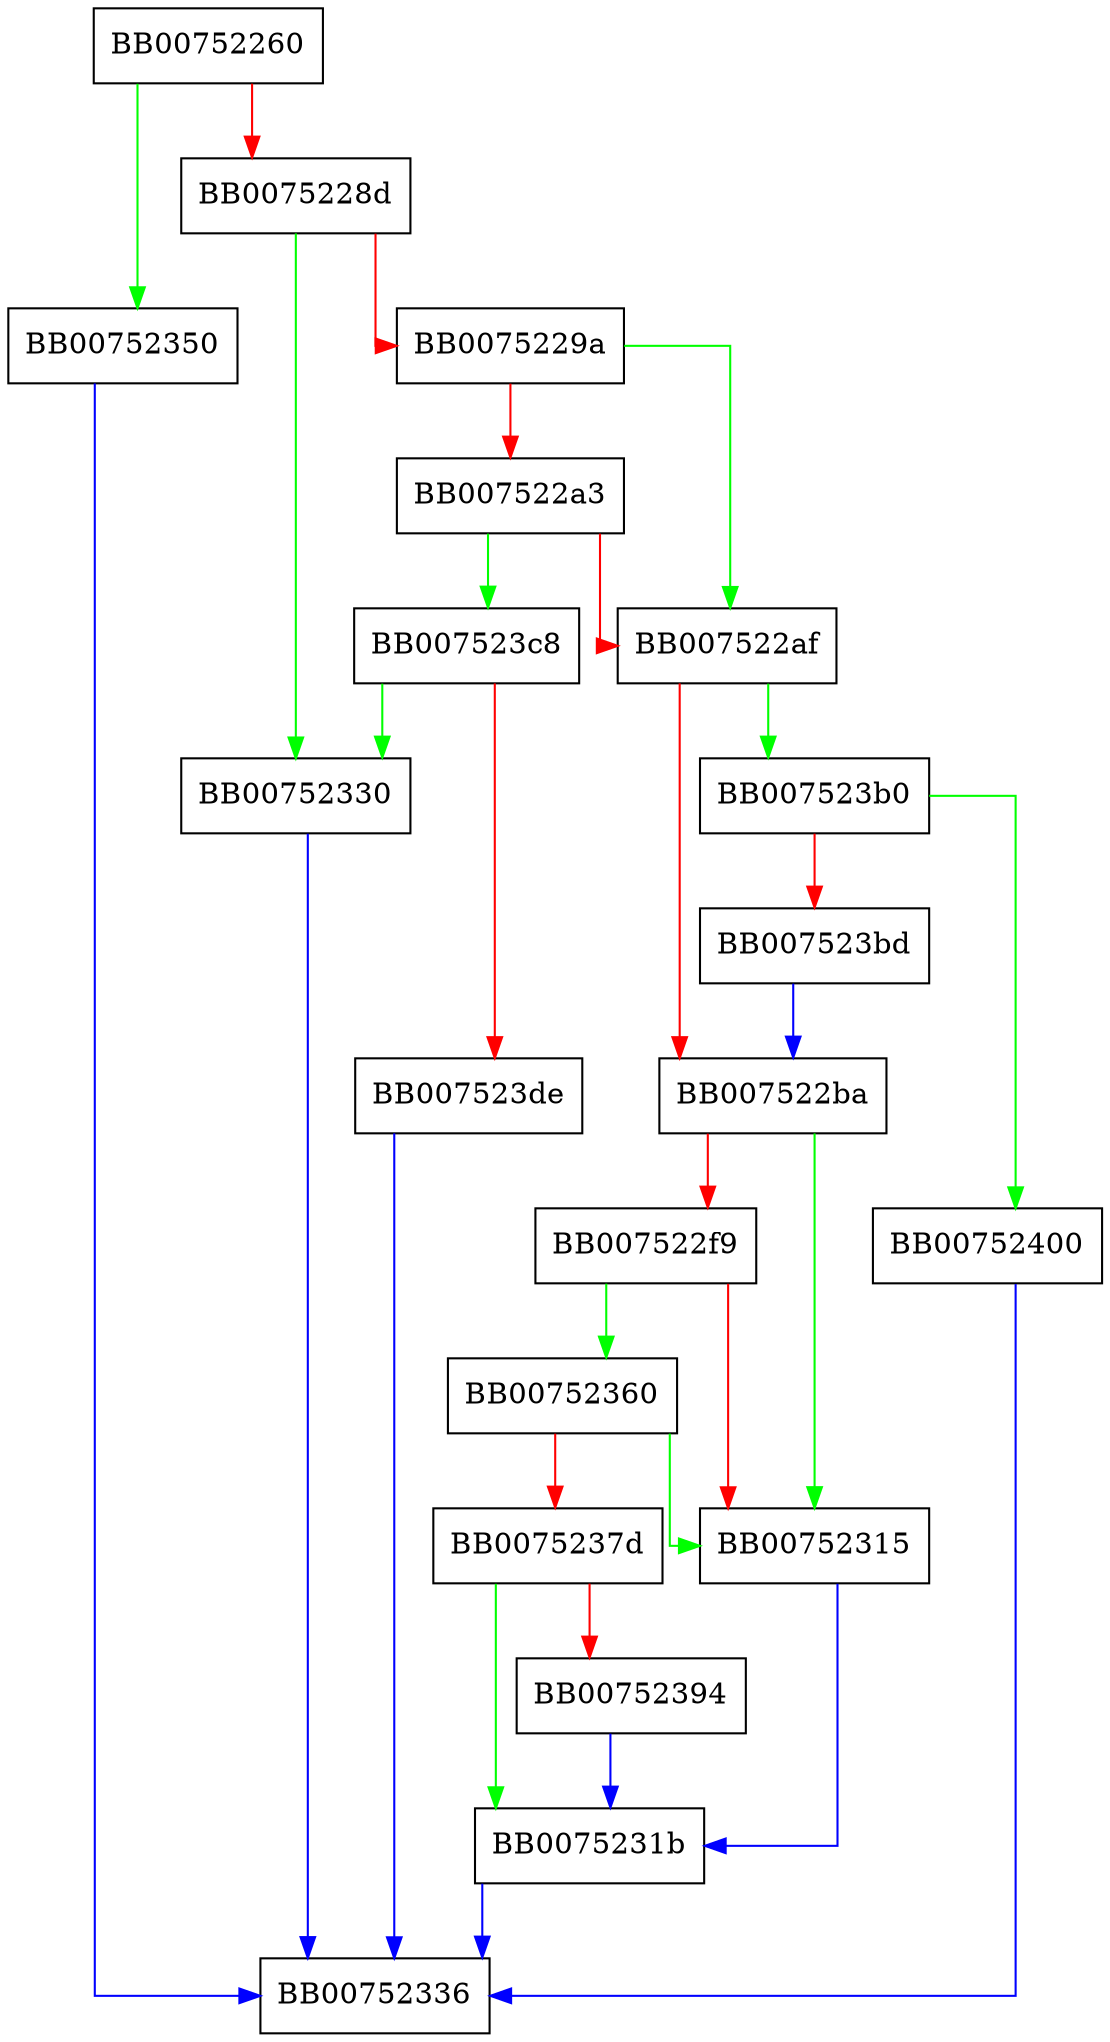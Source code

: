 digraph ossl_ec_GF2m_simple_cmp {
  node [shape="box"];
  graph [splines=ortho];
  BB00752260 -> BB00752350 [color="green"];
  BB00752260 -> BB0075228d [color="red"];
  BB0075228d -> BB00752330 [color="green"];
  BB0075228d -> BB0075229a [color="red"];
  BB0075229a -> BB007522af [color="green"];
  BB0075229a -> BB007522a3 [color="red"];
  BB007522a3 -> BB007523c8 [color="green"];
  BB007522a3 -> BB007522af [color="red"];
  BB007522af -> BB007523b0 [color="green"];
  BB007522af -> BB007522ba [color="red"];
  BB007522ba -> BB00752315 [color="green"];
  BB007522ba -> BB007522f9 [color="red"];
  BB007522f9 -> BB00752360 [color="green"];
  BB007522f9 -> BB00752315 [color="red"];
  BB00752315 -> BB0075231b [color="blue"];
  BB0075231b -> BB00752336 [color="blue"];
  BB00752330 -> BB00752336 [color="blue"];
  BB00752350 -> BB00752336 [color="blue"];
  BB00752360 -> BB00752315 [color="green"];
  BB00752360 -> BB0075237d [color="red"];
  BB0075237d -> BB0075231b [color="green"];
  BB0075237d -> BB00752394 [color="red"];
  BB00752394 -> BB0075231b [color="blue"];
  BB007523b0 -> BB00752400 [color="green"];
  BB007523b0 -> BB007523bd [color="red"];
  BB007523bd -> BB007522ba [color="blue"];
  BB007523c8 -> BB00752330 [color="green"];
  BB007523c8 -> BB007523de [color="red"];
  BB007523de -> BB00752336 [color="blue"];
  BB00752400 -> BB00752336 [color="blue"];
}
